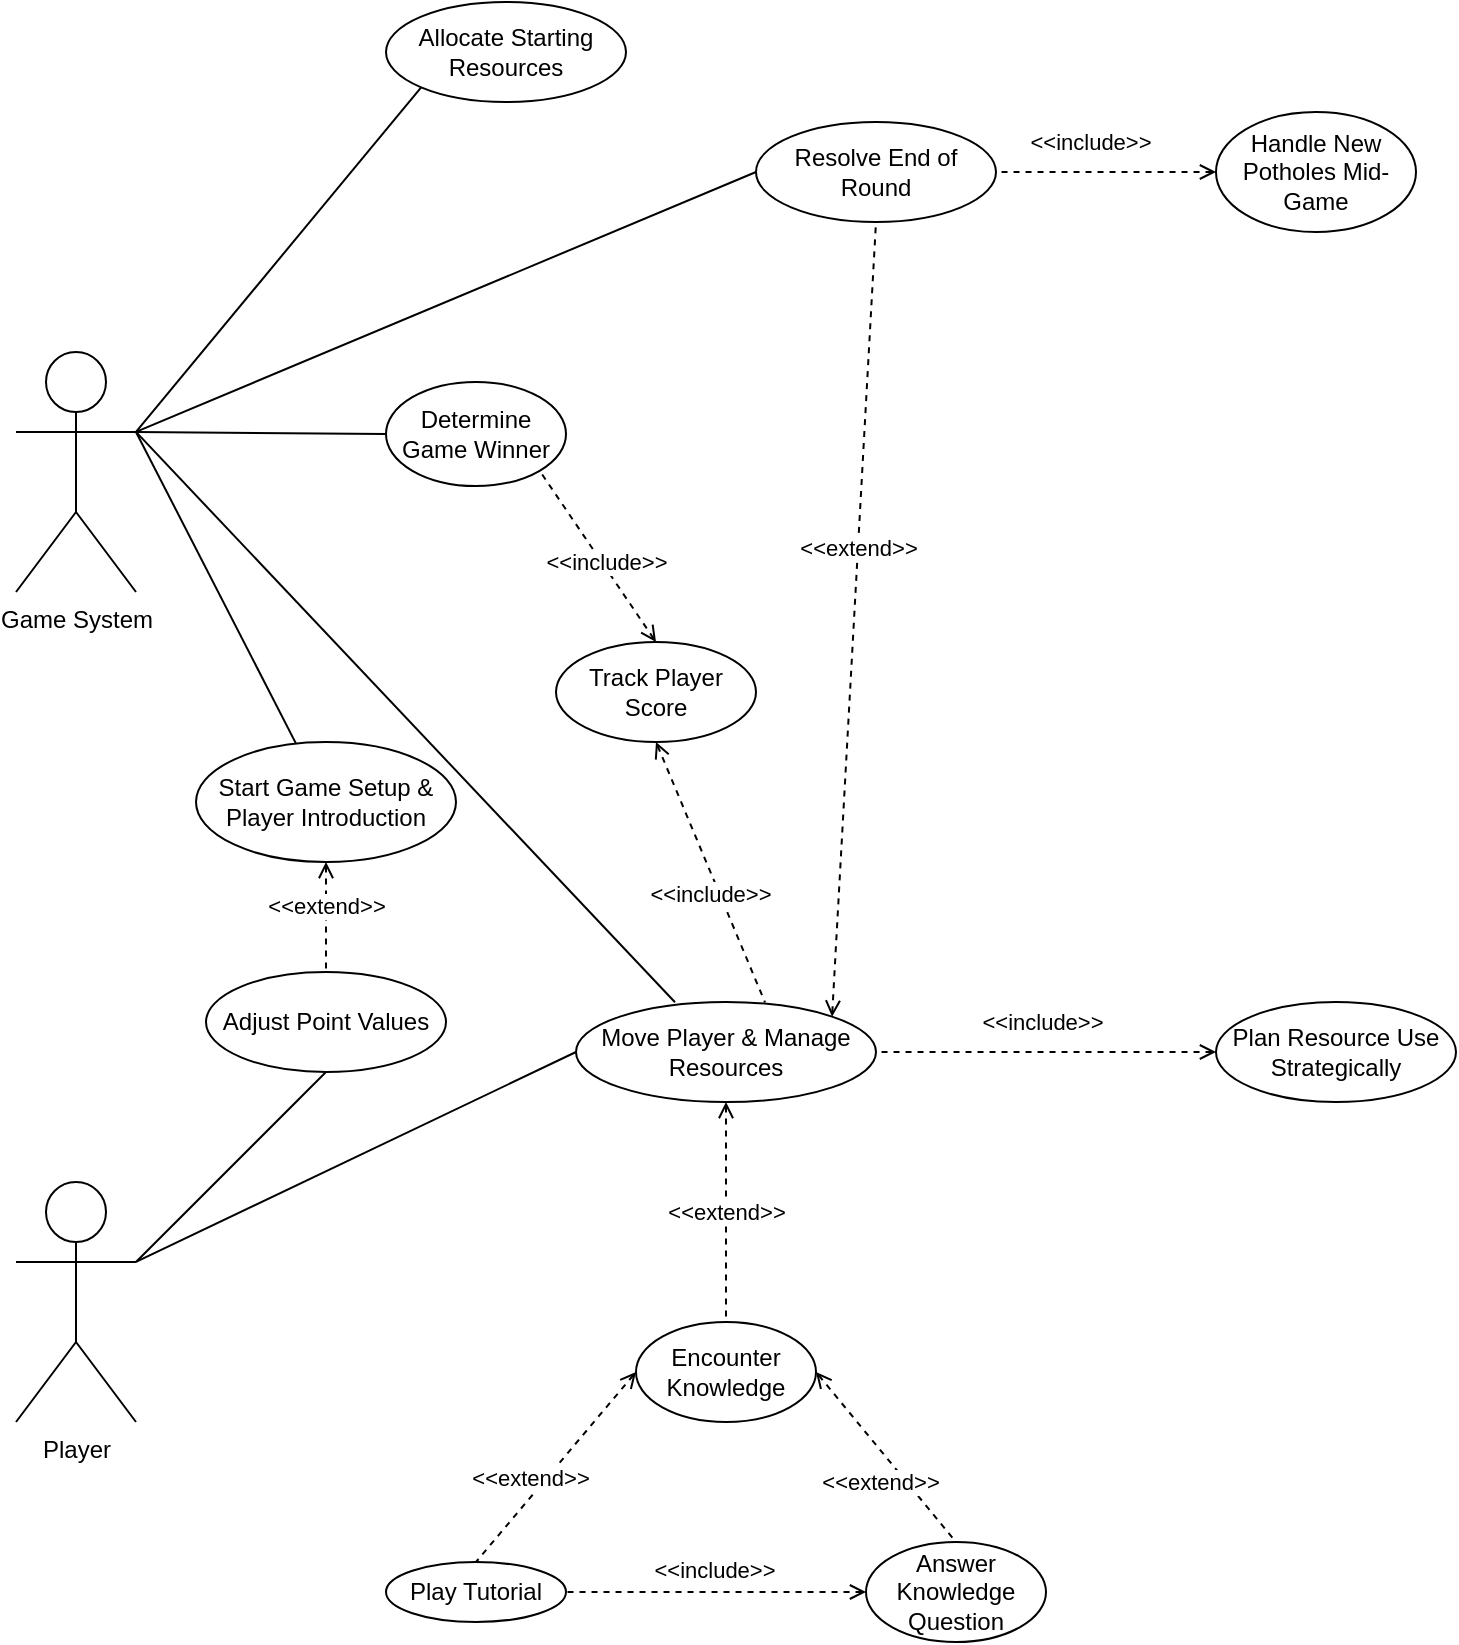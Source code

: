 <mxfile version="24.8.4">
  <diagram name="Use case diagram" id="xtZunVuRfSpyqEBUtS4J">
    <mxGraphModel dx="1509" dy="777" grid="1" gridSize="10" guides="1" tooltips="1" connect="1" arrows="1" fold="1" page="1" pageScale="1" pageWidth="850" pageHeight="1100" math="0" shadow="0">
      <root>
        <mxCell id="0" />
        <mxCell id="1" parent="0" />
        <mxCell id="i_DUv70KCGooywqwRf0s-3" value="" style="rounded=0;orthogonalLoop=1;jettySize=auto;html=1;strokeColor=default;endArrow=none;endFill=0;exitX=1;exitY=0.333;exitDx=0;exitDy=0;exitPerimeter=0;" parent="1" target="i_DUv70KCGooywqwRf0s-2" edge="1" source="Qo3CJPkrSob604qk2q2i-7">
          <mxGeometry relative="1" as="geometry">
            <mxPoint x="100" y="250" as="sourcePoint" />
          </mxGeometry>
        </mxCell>
        <mxCell id="i_DUv70KCGooywqwRf0s-1" value="Player" style="shape=umlActor;verticalLabelPosition=bottom;verticalAlign=top;html=1;outlineConnect=0;rounded=1;" parent="1" vertex="1">
          <mxGeometry x="40" y="630" width="60" height="120" as="geometry" />
        </mxCell>
        <mxCell id="i_DUv70KCGooywqwRf0s-2" value="Start Game Setup &amp;amp; Player Introduction" style="ellipse;whiteSpace=wrap;html=1;verticalAlign=middle;rounded=1;align=center;labelPosition=center;verticalLabelPosition=middle;" parent="1" vertex="1">
          <mxGeometry x="130" y="410" width="130" height="60" as="geometry" />
        </mxCell>
        <mxCell id="vSMD2bVpbC3IDvef_Gb8-3" value="&lt;div style=&quot;&quot;&gt;&amp;lt;&amp;lt;extend&amp;gt;&amp;gt;&lt;/div&gt;" style="rounded=0;orthogonalLoop=1;jettySize=auto;html=1;exitX=1;exitY=0;exitDx=0;exitDy=0;entryX=0.5;entryY=1;entryDx=0;entryDy=0;endArrow=none;endFill=0;startArrow=open;startFill=0;dashed=1;align=center;jumpStyle=none;" parent="1" source="i_DUv70KCGooywqwRf0s-4" target="i_DUv70KCGooywqwRf0s-5" edge="1">
          <mxGeometry x="0.182" relative="1" as="geometry">
            <mxPoint as="offset" />
          </mxGeometry>
        </mxCell>
        <mxCell id="i_DUv70KCGooywqwRf0s-4" value="Move Player &amp;amp; Manage Resources" style="ellipse;whiteSpace=wrap;html=1;verticalAlign=middle;rounded=1;align=center;labelPosition=center;verticalLabelPosition=middle;" parent="1" vertex="1">
          <mxGeometry x="320" y="540" width="150" height="50" as="geometry" />
        </mxCell>
        <mxCell id="i_DUv70KCGooywqwRf0s-5" value="Resolve End of Round" style="ellipse;whiteSpace=wrap;html=1;verticalAlign=middle;rounded=1;align=center;labelPosition=center;verticalLabelPosition=middle;" parent="1" vertex="1">
          <mxGeometry x="410" y="100" width="120" height="50" as="geometry" />
        </mxCell>
        <mxCell id="i_DUv70KCGooywqwRf0s-6" value="Determine Game Winner" style="ellipse;whiteSpace=wrap;html=1;verticalAlign=middle;rounded=1;align=center;labelPosition=center;verticalLabelPosition=middle;" parent="1" vertex="1">
          <mxGeometry x="225" y="230" width="90" height="52" as="geometry" />
        </mxCell>
        <mxCell id="i_DUv70KCGooywqwRf0s-7" value="Adjust Point Values" style="ellipse;whiteSpace=wrap;html=1;verticalAlign=middle;rounded=1;align=center;labelPosition=center;verticalLabelPosition=middle;" parent="1" vertex="1">
          <mxGeometry x="135" y="525" width="120" height="50" as="geometry" />
        </mxCell>
        <mxCell id="i_DUv70KCGooywqwRf0s-8" value="Plan Resource Use Strategically" style="ellipse;whiteSpace=wrap;html=1;verticalAlign=middle;rounded=1;align=center;labelPosition=center;verticalLabelPosition=middle;" parent="1" vertex="1">
          <mxGeometry x="640" y="540" width="120" height="50" as="geometry" />
        </mxCell>
        <mxCell id="vSMD2bVpbC3IDvef_Gb8-2" value="" style="rounded=0;orthogonalLoop=1;jettySize=auto;html=1;strokeColor=default;endArrow=none;endFill=0;exitX=0;exitY=0.5;exitDx=0;exitDy=0;entryX=1;entryY=0.333;entryDx=0;entryDy=0;entryPerimeter=0;" parent="1" source="i_DUv70KCGooywqwRf0s-4" target="i_DUv70KCGooywqwRf0s-1" edge="1">
          <mxGeometry relative="1" as="geometry">
            <mxPoint x="110" y="618" as="sourcePoint" />
            <mxPoint x="300" y="618" as="targetPoint" />
          </mxGeometry>
        </mxCell>
        <mxCell id="vSMD2bVpbC3IDvef_Gb8-4" value="Handle New Potholes Mid-Game" style="ellipse;whiteSpace=wrap;html=1;verticalAlign=middle;rounded=1;align=center;labelPosition=center;verticalLabelPosition=middle;" parent="1" vertex="1">
          <mxGeometry x="640" y="95" width="100" height="60" as="geometry" />
        </mxCell>
        <mxCell id="Qo3CJPkrSob604qk2q2i-1" value="&lt;div style=&quot;&quot;&gt;&amp;lt;&amp;lt;extend&amp;gt;&amp;gt;&lt;/div&gt;" style="rounded=0;orthogonalLoop=1;jettySize=auto;html=1;entryX=0.5;entryY=0;entryDx=0;entryDy=0;endArrow=none;endFill=0;startArrow=open;startFill=0;dashed=1;align=center;jumpStyle=none;" parent="1" source="i_DUv70KCGooywqwRf0s-2" target="i_DUv70KCGooywqwRf0s-7" edge="1">
          <mxGeometry x="-0.2" relative="1" as="geometry">
            <mxPoint x="387.5" y="200" as="sourcePoint" />
            <mxPoint x="202.5" y="348" as="targetPoint" />
            <mxPoint as="offset" />
          </mxGeometry>
        </mxCell>
        <mxCell id="Qo3CJPkrSob604qk2q2i-3" value="&lt;div style=&quot;&quot;&gt;&amp;lt;&amp;lt;include&amp;gt;&amp;gt;&lt;/div&gt;" style="rounded=0;orthogonalLoop=1;jettySize=auto;html=1;exitX=0;exitY=0.5;exitDx=0;exitDy=0;endArrow=none;endFill=0;startArrow=open;startFill=0;dashed=1;align=center;jumpStyle=none;" parent="1" source="vSMD2bVpbC3IDvef_Gb8-4" target="i_DUv70KCGooywqwRf0s-5" edge="1">
          <mxGeometry x="0.143" y="-15" relative="1" as="geometry">
            <mxPoint x="785" y="613" as="sourcePoint" />
            <mxPoint x="600" y="761" as="targetPoint" />
            <mxPoint as="offset" />
          </mxGeometry>
        </mxCell>
        <mxCell id="Qo3CJPkrSob604qk2q2i-4" value="&lt;div style=&quot;&quot;&gt;&amp;lt;&amp;lt;include&amp;gt;&amp;gt;&lt;/div&gt;" style="rounded=0;orthogonalLoop=1;jettySize=auto;html=1;endArrow=none;endFill=0;startArrow=open;startFill=0;dashed=1;align=center;jumpStyle=none;entryX=1;entryY=1;entryDx=0;entryDy=0;exitX=0.5;exitY=0;exitDx=0;exitDy=0;" parent="1" source="Qo3CJPkrSob604qk2q2i-15" target="i_DUv70KCGooywqwRf0s-6" edge="1">
          <mxGeometry x="-0.091" y="-2" relative="1" as="geometry">
            <mxPoint x="360" y="470" as="sourcePoint" />
            <mxPoint x="540" y="590" as="targetPoint" />
            <mxPoint as="offset" />
          </mxGeometry>
        </mxCell>
        <mxCell id="Qo3CJPkrSob604qk2q2i-7" value="Game System" style="shape=umlActor;verticalLabelPosition=bottom;verticalAlign=top;html=1;outlineConnect=0;rounded=1;" parent="1" vertex="1">
          <mxGeometry x="40" y="215" width="60" height="120" as="geometry" />
        </mxCell>
        <mxCell id="Qo3CJPkrSob604qk2q2i-8" value="" style="rounded=0;orthogonalLoop=1;jettySize=auto;html=1;strokeColor=default;endArrow=none;endFill=0;entryX=0;entryY=0.5;entryDx=0;entryDy=0;exitX=1;exitY=0.333;exitDx=0;exitDy=0;exitPerimeter=0;" parent="1" target="i_DUv70KCGooywqwRf0s-6" edge="1" source="Qo3CJPkrSob604qk2q2i-7">
          <mxGeometry relative="1" as="geometry">
            <mxPoint x="100" y="250" as="sourcePoint" />
            <mxPoint x="223" y="166" as="targetPoint" />
          </mxGeometry>
        </mxCell>
        <mxCell id="Qo3CJPkrSob604qk2q2i-9" value="" style="rounded=0;orthogonalLoop=1;jettySize=auto;html=1;strokeColor=default;endArrow=none;endFill=0;entryX=0;entryY=0.5;entryDx=0;entryDy=0;exitX=1;exitY=0.333;exitDx=0;exitDy=0;exitPerimeter=0;" parent="1" target="i_DUv70KCGooywqwRf0s-5" edge="1" source="Qo3CJPkrSob604qk2q2i-7">
          <mxGeometry relative="1" as="geometry">
            <mxPoint x="100" y="250" as="sourcePoint" />
            <mxPoint x="210" y="256" as="targetPoint" />
          </mxGeometry>
        </mxCell>
        <mxCell id="Qo3CJPkrSob604qk2q2i-15" value="Track Player Score" style="ellipse;whiteSpace=wrap;html=1;verticalAlign=middle;rounded=1;align=center;labelPosition=center;verticalLabelPosition=middle;" parent="1" vertex="1">
          <mxGeometry x="310" y="360" width="100" height="50" as="geometry" />
        </mxCell>
        <mxCell id="Qo3CJPkrSob604qk2q2i-16" value="&lt;div style=&quot;&quot;&gt;&amp;lt;&amp;lt;include&amp;gt;&amp;gt;&lt;/div&gt;" style="rounded=0;orthogonalLoop=1;jettySize=auto;html=1;endArrow=none;endFill=0;startArrow=open;startFill=0;dashed=1;align=center;jumpStyle=none;exitX=0.5;exitY=1;exitDx=0;exitDy=0;entryX=0.63;entryY=0.003;entryDx=0;entryDy=0;entryPerimeter=0;" parent="1" source="Qo3CJPkrSob604qk2q2i-15" target="i_DUv70KCGooywqwRf0s-4" edge="1">
          <mxGeometry x="0.141" y="-4" relative="1" as="geometry">
            <mxPoint x="548" y="597" as="sourcePoint" />
            <mxPoint x="590" y="650" as="targetPoint" />
            <mxPoint as="offset" />
          </mxGeometry>
        </mxCell>
        <mxCell id="M5QZkY9UcsKAtR6fMrL0-1" value="Allocate Starting Resources" style="ellipse;whiteSpace=wrap;html=1;verticalAlign=middle;rounded=1;align=center;labelPosition=center;verticalLabelPosition=middle;" parent="1" vertex="1">
          <mxGeometry x="225" y="40" width="120" height="50" as="geometry" />
        </mxCell>
        <mxCell id="M5QZkY9UcsKAtR6fMrL0-2" value="" style="rounded=0;orthogonalLoop=1;jettySize=auto;html=1;strokeColor=default;endArrow=none;endFill=0;entryX=0;entryY=1;entryDx=0;entryDy=0;exitX=1;exitY=0.333;exitDx=0;exitDy=0;exitPerimeter=0;" parent="1" target="M5QZkY9UcsKAtR6fMrL0-1" edge="1" source="Qo3CJPkrSob604qk2q2i-7">
          <mxGeometry relative="1" as="geometry">
            <mxPoint x="100" y="250" as="sourcePoint" />
            <mxPoint x="350" y="256" as="targetPoint" />
          </mxGeometry>
        </mxCell>
        <mxCell id="Gk_G7Ch_RsXF_VZHo3o1-1" value="Encounter Knowledge" style="ellipse;whiteSpace=wrap;html=1;verticalAlign=middle;rounded=1;align=center;labelPosition=center;verticalLabelPosition=middle;" parent="1" vertex="1">
          <mxGeometry x="350" y="700" width="90" height="50" as="geometry" />
        </mxCell>
        <mxCell id="Gk_G7Ch_RsXF_VZHo3o1-2" value="Play Tutorial" style="ellipse;whiteSpace=wrap;html=1;verticalAlign=middle;rounded=1;align=center;labelPosition=center;verticalLabelPosition=middle;" parent="1" vertex="1">
          <mxGeometry x="225" y="820" width="90" height="30" as="geometry" />
        </mxCell>
        <mxCell id="Gk_G7Ch_RsXF_VZHo3o1-3" value="Answer Knowledge Question" style="ellipse;whiteSpace=wrap;html=1;verticalAlign=middle;rounded=1;align=center;labelPosition=center;verticalLabelPosition=middle;" parent="1" vertex="1">
          <mxGeometry x="465" y="810" width="90" height="50" as="geometry" />
        </mxCell>
        <mxCell id="Gk_G7Ch_RsXF_VZHo3o1-4" value="&lt;div style=&quot;&quot;&gt;&amp;lt;&amp;lt;extend&amp;gt;&amp;gt;&lt;/div&gt;" style="rounded=0;orthogonalLoop=1;jettySize=auto;html=1;entryX=0.5;entryY=0;entryDx=0;entryDy=0;endArrow=none;endFill=0;startArrow=open;startFill=0;dashed=1;align=center;jumpStyle=none;exitX=0;exitY=0.5;exitDx=0;exitDy=0;" parent="1" source="Gk_G7Ch_RsXF_VZHo3o1-1" target="Gk_G7Ch_RsXF_VZHo3o1-2" edge="1">
          <mxGeometry x="0.199" y="-6" relative="1" as="geometry">
            <mxPoint x="236" y="915" as="sourcePoint" />
            <mxPoint x="390" y="890" as="targetPoint" />
            <mxPoint as="offset" />
          </mxGeometry>
        </mxCell>
        <mxCell id="Gk_G7Ch_RsXF_VZHo3o1-5" value="&lt;div style=&quot;&quot;&gt;&amp;lt;&amp;lt;extend&amp;gt;&amp;gt;&lt;/div&gt;" style="rounded=0;orthogonalLoop=1;jettySize=auto;html=1;entryX=0.5;entryY=0;entryDx=0;entryDy=0;endArrow=none;endFill=0;startArrow=open;startFill=0;dashed=1;align=center;jumpStyle=none;exitX=1;exitY=0.5;exitDx=0;exitDy=0;" parent="1" source="Gk_G7Ch_RsXF_VZHo3o1-1" target="Gk_G7Ch_RsXF_VZHo3o1-3" edge="1">
          <mxGeometry x="0.136" y="-10" relative="1" as="geometry">
            <mxPoint x="355" y="940" as="sourcePoint" />
            <mxPoint x="495" y="860" as="targetPoint" />
            <mxPoint as="offset" />
          </mxGeometry>
        </mxCell>
        <mxCell id="Gk_G7Ch_RsXF_VZHo3o1-6" value="&lt;div style=&quot;&quot;&gt;&amp;lt;&amp;lt;include&amp;gt;&amp;gt;&lt;/div&gt;" style="rounded=0;orthogonalLoop=1;jettySize=auto;html=1;exitX=0;exitY=0.5;exitDx=0;exitDy=0;endArrow=none;endFill=0;startArrow=open;startFill=0;dashed=1;align=center;jumpStyle=none;entryX=1;entryY=0.5;entryDx=0;entryDy=0;" parent="1" source="Gk_G7Ch_RsXF_VZHo3o1-3" target="Gk_G7Ch_RsXF_VZHo3o1-2" edge="1">
          <mxGeometry x="0.023" y="-11" relative="1" as="geometry">
            <mxPoint x="440" y="902" as="sourcePoint" />
            <mxPoint x="531" y="865" as="targetPoint" />
            <mxPoint as="offset" />
          </mxGeometry>
        </mxCell>
        <mxCell id="JbGaIRxd_xf0KVDo2_7p-2" value="&lt;div style=&quot;&quot;&gt;&amp;lt;&amp;lt;extend&amp;gt;&amp;gt;&lt;/div&gt;" style="rounded=0;orthogonalLoop=1;jettySize=auto;html=1;entryX=0.5;entryY=0;entryDx=0;entryDy=0;endArrow=none;endFill=0;startArrow=open;startFill=0;dashed=1;align=center;jumpStyle=none;exitX=0.5;exitY=1;exitDx=0;exitDy=0;" parent="1" source="i_DUv70KCGooywqwRf0s-4" target="Gk_G7Ch_RsXF_VZHo3o1-1" edge="1">
          <mxGeometry relative="1" as="geometry">
            <mxPoint x="110" y="870" as="sourcePoint" />
            <mxPoint x="210" y="800" as="targetPoint" />
            <mxPoint as="offset" />
          </mxGeometry>
        </mxCell>
        <mxCell id="FUP2jWrs1B8CLhbwvG2T-1" value="" style="rounded=0;orthogonalLoop=1;jettySize=auto;html=1;strokeColor=default;endArrow=none;endFill=0;entryX=0.33;entryY=0.003;entryDx=0;entryDy=0;exitX=1;exitY=0.333;exitDx=0;exitDy=0;exitPerimeter=0;entryPerimeter=0;" edge="1" parent="1" source="Qo3CJPkrSob604qk2q2i-7" target="i_DUv70KCGooywqwRf0s-4">
          <mxGeometry relative="1" as="geometry">
            <mxPoint x="100" y="250" as="sourcePoint" />
            <mxPoint x="298" y="337" as="targetPoint" />
          </mxGeometry>
        </mxCell>
        <mxCell id="FUP2jWrs1B8CLhbwvG2T-4" value="&lt;div style=&quot;&quot;&gt;&amp;lt;&amp;lt;include&amp;gt;&amp;gt;&lt;/div&gt;" style="rounded=0;orthogonalLoop=1;jettySize=auto;html=1;endArrow=none;endFill=0;startArrow=open;startFill=0;dashed=1;align=center;jumpStyle=none;exitX=0;exitY=0.5;exitDx=0;exitDy=0;entryX=1;entryY=0.5;entryDx=0;entryDy=0;" edge="1" parent="1" source="i_DUv70KCGooywqwRf0s-8" target="i_DUv70KCGooywqwRf0s-4">
          <mxGeometry x="0.029" y="-15" relative="1" as="geometry">
            <mxPoint x="710" y="645" as="sourcePoint" />
            <mxPoint x="454" y="522" as="targetPoint" />
            <mxPoint as="offset" />
          </mxGeometry>
        </mxCell>
        <mxCell id="FUP2jWrs1B8CLhbwvG2T-5" value="" style="rounded=0;orthogonalLoop=1;jettySize=auto;html=1;strokeColor=default;endArrow=none;endFill=0;exitX=0.5;exitY=1;exitDx=0;exitDy=0;" edge="1" parent="1" source="i_DUv70KCGooywqwRf0s-7">
          <mxGeometry relative="1" as="geometry">
            <mxPoint x="325" y="560" as="sourcePoint" />
            <mxPoint x="100" y="670" as="targetPoint" />
          </mxGeometry>
        </mxCell>
      </root>
    </mxGraphModel>
  </diagram>
</mxfile>
